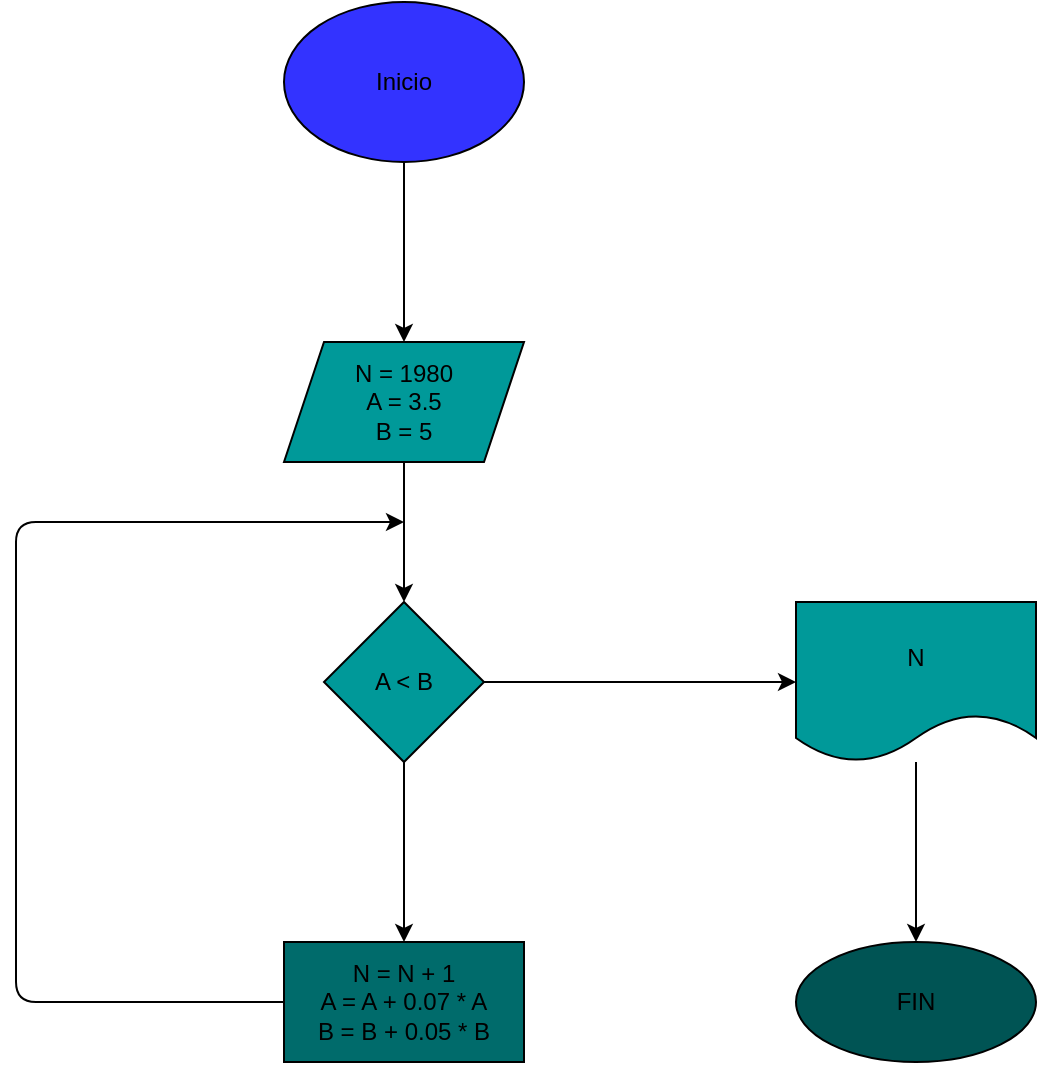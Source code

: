 <mxfile>
    <diagram id="2Zkx0DlvXVrP32JzuvT3" name="Página-1">
        <mxGraphModel dx="1257" dy="790" grid="1" gridSize="10" guides="1" tooltips="1" connect="1" arrows="1" fold="1" page="1" pageScale="1" pageWidth="827" pageHeight="1169" math="0" shadow="0">
            <root>
                <mxCell id="0"/>
                <mxCell id="1" parent="0"/>
                <mxCell id="4" value="" style="edgeStyle=none;html=1;" edge="1" parent="1" source="2" target="3">
                    <mxGeometry relative="1" as="geometry"/>
                </mxCell>
                <mxCell id="2" value="Inicio" style="ellipse;whiteSpace=wrap;html=1;fillColor=#3333FF;" vertex="1" parent="1">
                    <mxGeometry x="354" y="30" width="120" height="80" as="geometry"/>
                </mxCell>
                <mxCell id="8" value="" style="edgeStyle=none;html=1;" edge="1" parent="1" source="3" target="7">
                    <mxGeometry relative="1" as="geometry"/>
                </mxCell>
                <mxCell id="3" value="N = 1980&lt;br&gt;A = 3.5&lt;br&gt;B = 5" style="shape=parallelogram;perimeter=parallelogramPerimeter;whiteSpace=wrap;html=1;fixedSize=1;fillColor=#009999;" vertex="1" parent="1">
                    <mxGeometry x="354" y="200" width="120" height="60" as="geometry"/>
                </mxCell>
                <mxCell id="10" value="" style="edgeStyle=none;html=1;" edge="1" parent="1" source="7" target="9">
                    <mxGeometry relative="1" as="geometry"/>
                </mxCell>
                <mxCell id="12" value="" style="edgeStyle=none;html=1;" edge="1" parent="1" source="7" target="11">
                    <mxGeometry relative="1" as="geometry"/>
                </mxCell>
                <mxCell id="7" value="A &amp;lt; B" style="rhombus;whiteSpace=wrap;html=1;fillColor=#009999;" vertex="1" parent="1">
                    <mxGeometry x="374" y="330" width="80" height="80" as="geometry"/>
                </mxCell>
                <mxCell id="16" value="" style="edgeStyle=none;html=1;" edge="1" parent="1" source="9">
                    <mxGeometry relative="1" as="geometry">
                        <mxPoint x="414" y="290" as="targetPoint"/>
                        <Array as="points">
                            <mxPoint x="220" y="530"/>
                            <mxPoint x="220" y="290"/>
                        </Array>
                    </mxGeometry>
                </mxCell>
                <mxCell id="9" value="N = N + 1&lt;br&gt;A = A + 0.07 * A&lt;br&gt;B = B + 0.05 * B" style="whiteSpace=wrap;html=1;fillColor=#006B6B;" vertex="1" parent="1">
                    <mxGeometry x="354" y="500" width="120" height="60" as="geometry"/>
                </mxCell>
                <mxCell id="14" value="" style="edgeStyle=none;html=1;" edge="1" parent="1" source="11" target="13">
                    <mxGeometry relative="1" as="geometry"/>
                </mxCell>
                <mxCell id="11" value="N" style="shape=document;whiteSpace=wrap;html=1;boundedLbl=1;fillColor=#009999;" vertex="1" parent="1">
                    <mxGeometry x="610" y="330" width="120" height="80" as="geometry"/>
                </mxCell>
                <mxCell id="13" value="FIN" style="ellipse;whiteSpace=wrap;html=1;fillColor=#005454;" vertex="1" parent="1">
                    <mxGeometry x="610" y="500" width="120" height="60" as="geometry"/>
                </mxCell>
            </root>
        </mxGraphModel>
    </diagram>
</mxfile>